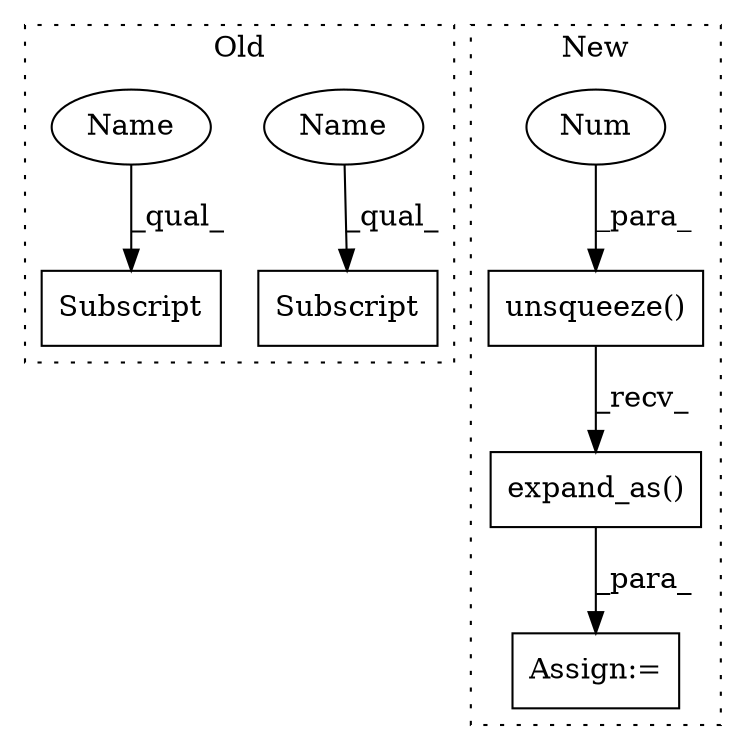 digraph G {
subgraph cluster0 {
1 [label="Subscript" a="63" s="2826,0" l="30,0" shape="box"];
6 [label="Subscript" a="63" s="2582,0" l="29,0" shape="box"];
7 [label="Name" a="87" s="2582" l="11" shape="ellipse"];
8 [label="Name" a="87" s="2826" l="11" shape="ellipse"];
label = "Old";
style="dotted";
}
subgraph cluster1 {
2 [label="expand_as()" a="75" s="4280,4325" l="36,1" shape="box"];
3 [label="unsqueeze()" a="75" s="4280,4304" l="23,1" shape="box"];
4 [label="Num" a="76" s="4303" l="1" shape="ellipse"];
5 [label="Assign:=" a="68" s="4852" l="3" shape="box"];
label = "New";
style="dotted";
}
2 -> 5 [label="_para_"];
3 -> 2 [label="_recv_"];
4 -> 3 [label="_para_"];
7 -> 6 [label="_qual_"];
8 -> 1 [label="_qual_"];
}